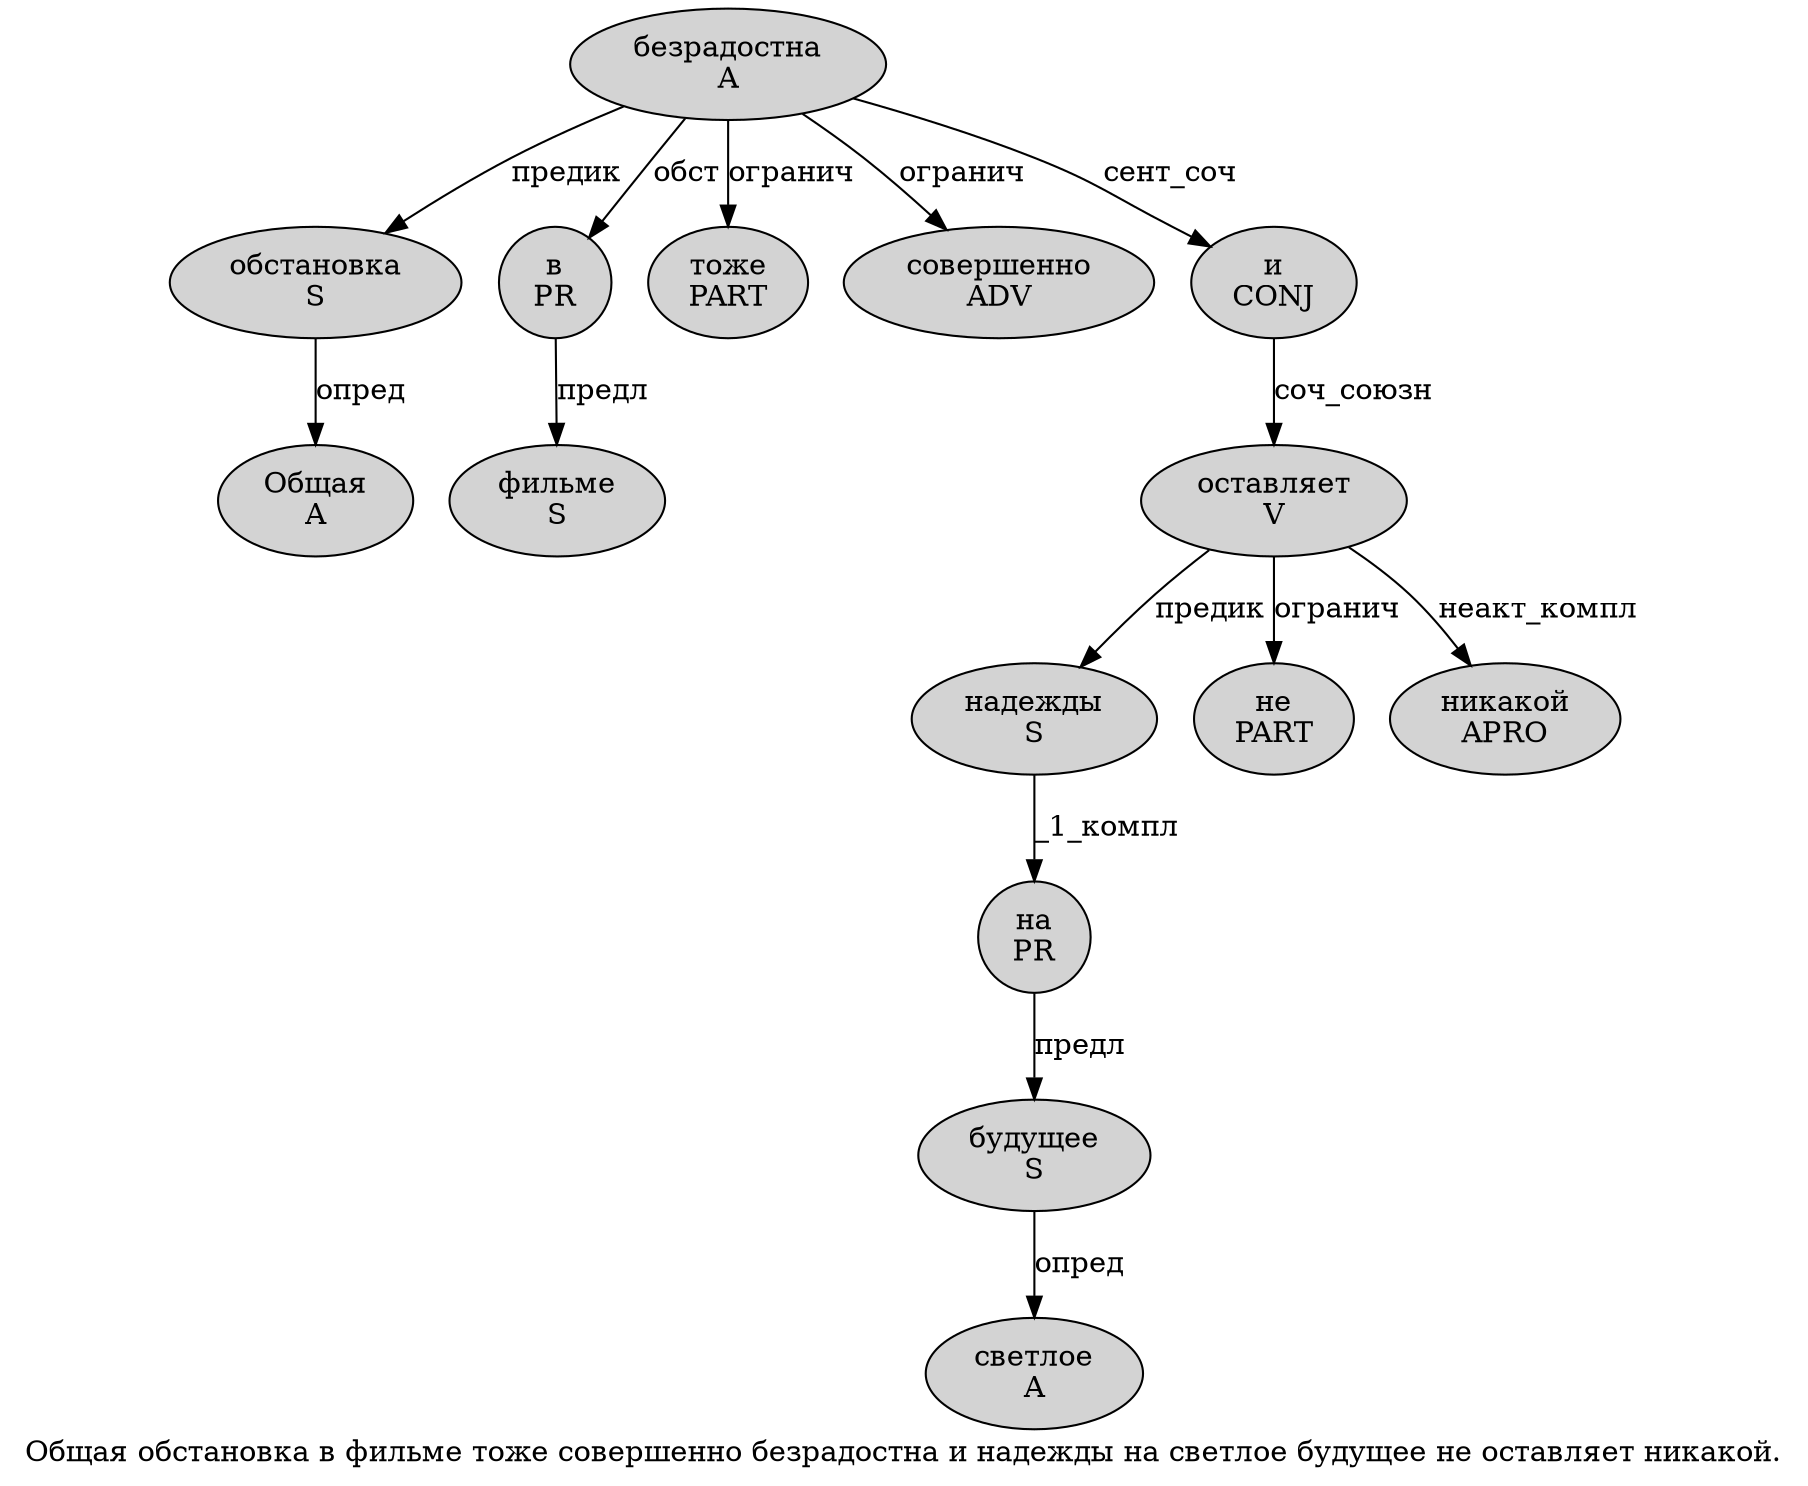 digraph SENTENCE_3993 {
	graph [label="Общая обстановка в фильме тоже совершенно безрадостна и надежды на светлое будущее не оставляет никакой."]
	node [style=filled]
		0 [label="Общая
A" color="" fillcolor=lightgray penwidth=1 shape=ellipse]
		1 [label="обстановка
S" color="" fillcolor=lightgray penwidth=1 shape=ellipse]
		2 [label="в
PR" color="" fillcolor=lightgray penwidth=1 shape=ellipse]
		3 [label="фильме
S" color="" fillcolor=lightgray penwidth=1 shape=ellipse]
		4 [label="тоже
PART" color="" fillcolor=lightgray penwidth=1 shape=ellipse]
		5 [label="совершенно
ADV" color="" fillcolor=lightgray penwidth=1 shape=ellipse]
		6 [label="безрадостна
A" color="" fillcolor=lightgray penwidth=1 shape=ellipse]
		7 [label="и
CONJ" color="" fillcolor=lightgray penwidth=1 shape=ellipse]
		8 [label="надежды
S" color="" fillcolor=lightgray penwidth=1 shape=ellipse]
		9 [label="на
PR" color="" fillcolor=lightgray penwidth=1 shape=ellipse]
		10 [label="светлое
A" color="" fillcolor=lightgray penwidth=1 shape=ellipse]
		11 [label="будущее
S" color="" fillcolor=lightgray penwidth=1 shape=ellipse]
		12 [label="не
PART" color="" fillcolor=lightgray penwidth=1 shape=ellipse]
		13 [label="оставляет
V" color="" fillcolor=lightgray penwidth=1 shape=ellipse]
		14 [label="никакой
APRO" color="" fillcolor=lightgray penwidth=1 shape=ellipse]
			11 -> 10 [label="опред"]
			2 -> 3 [label="предл"]
			8 -> 9 [label="_1_компл"]
			7 -> 13 [label="соч_союзн"]
			9 -> 11 [label="предл"]
			6 -> 1 [label="предик"]
			6 -> 2 [label="обст"]
			6 -> 4 [label="огранич"]
			6 -> 5 [label="огранич"]
			6 -> 7 [label="сент_соч"]
			13 -> 8 [label="предик"]
			13 -> 12 [label="огранич"]
			13 -> 14 [label="неакт_компл"]
			1 -> 0 [label="опред"]
}